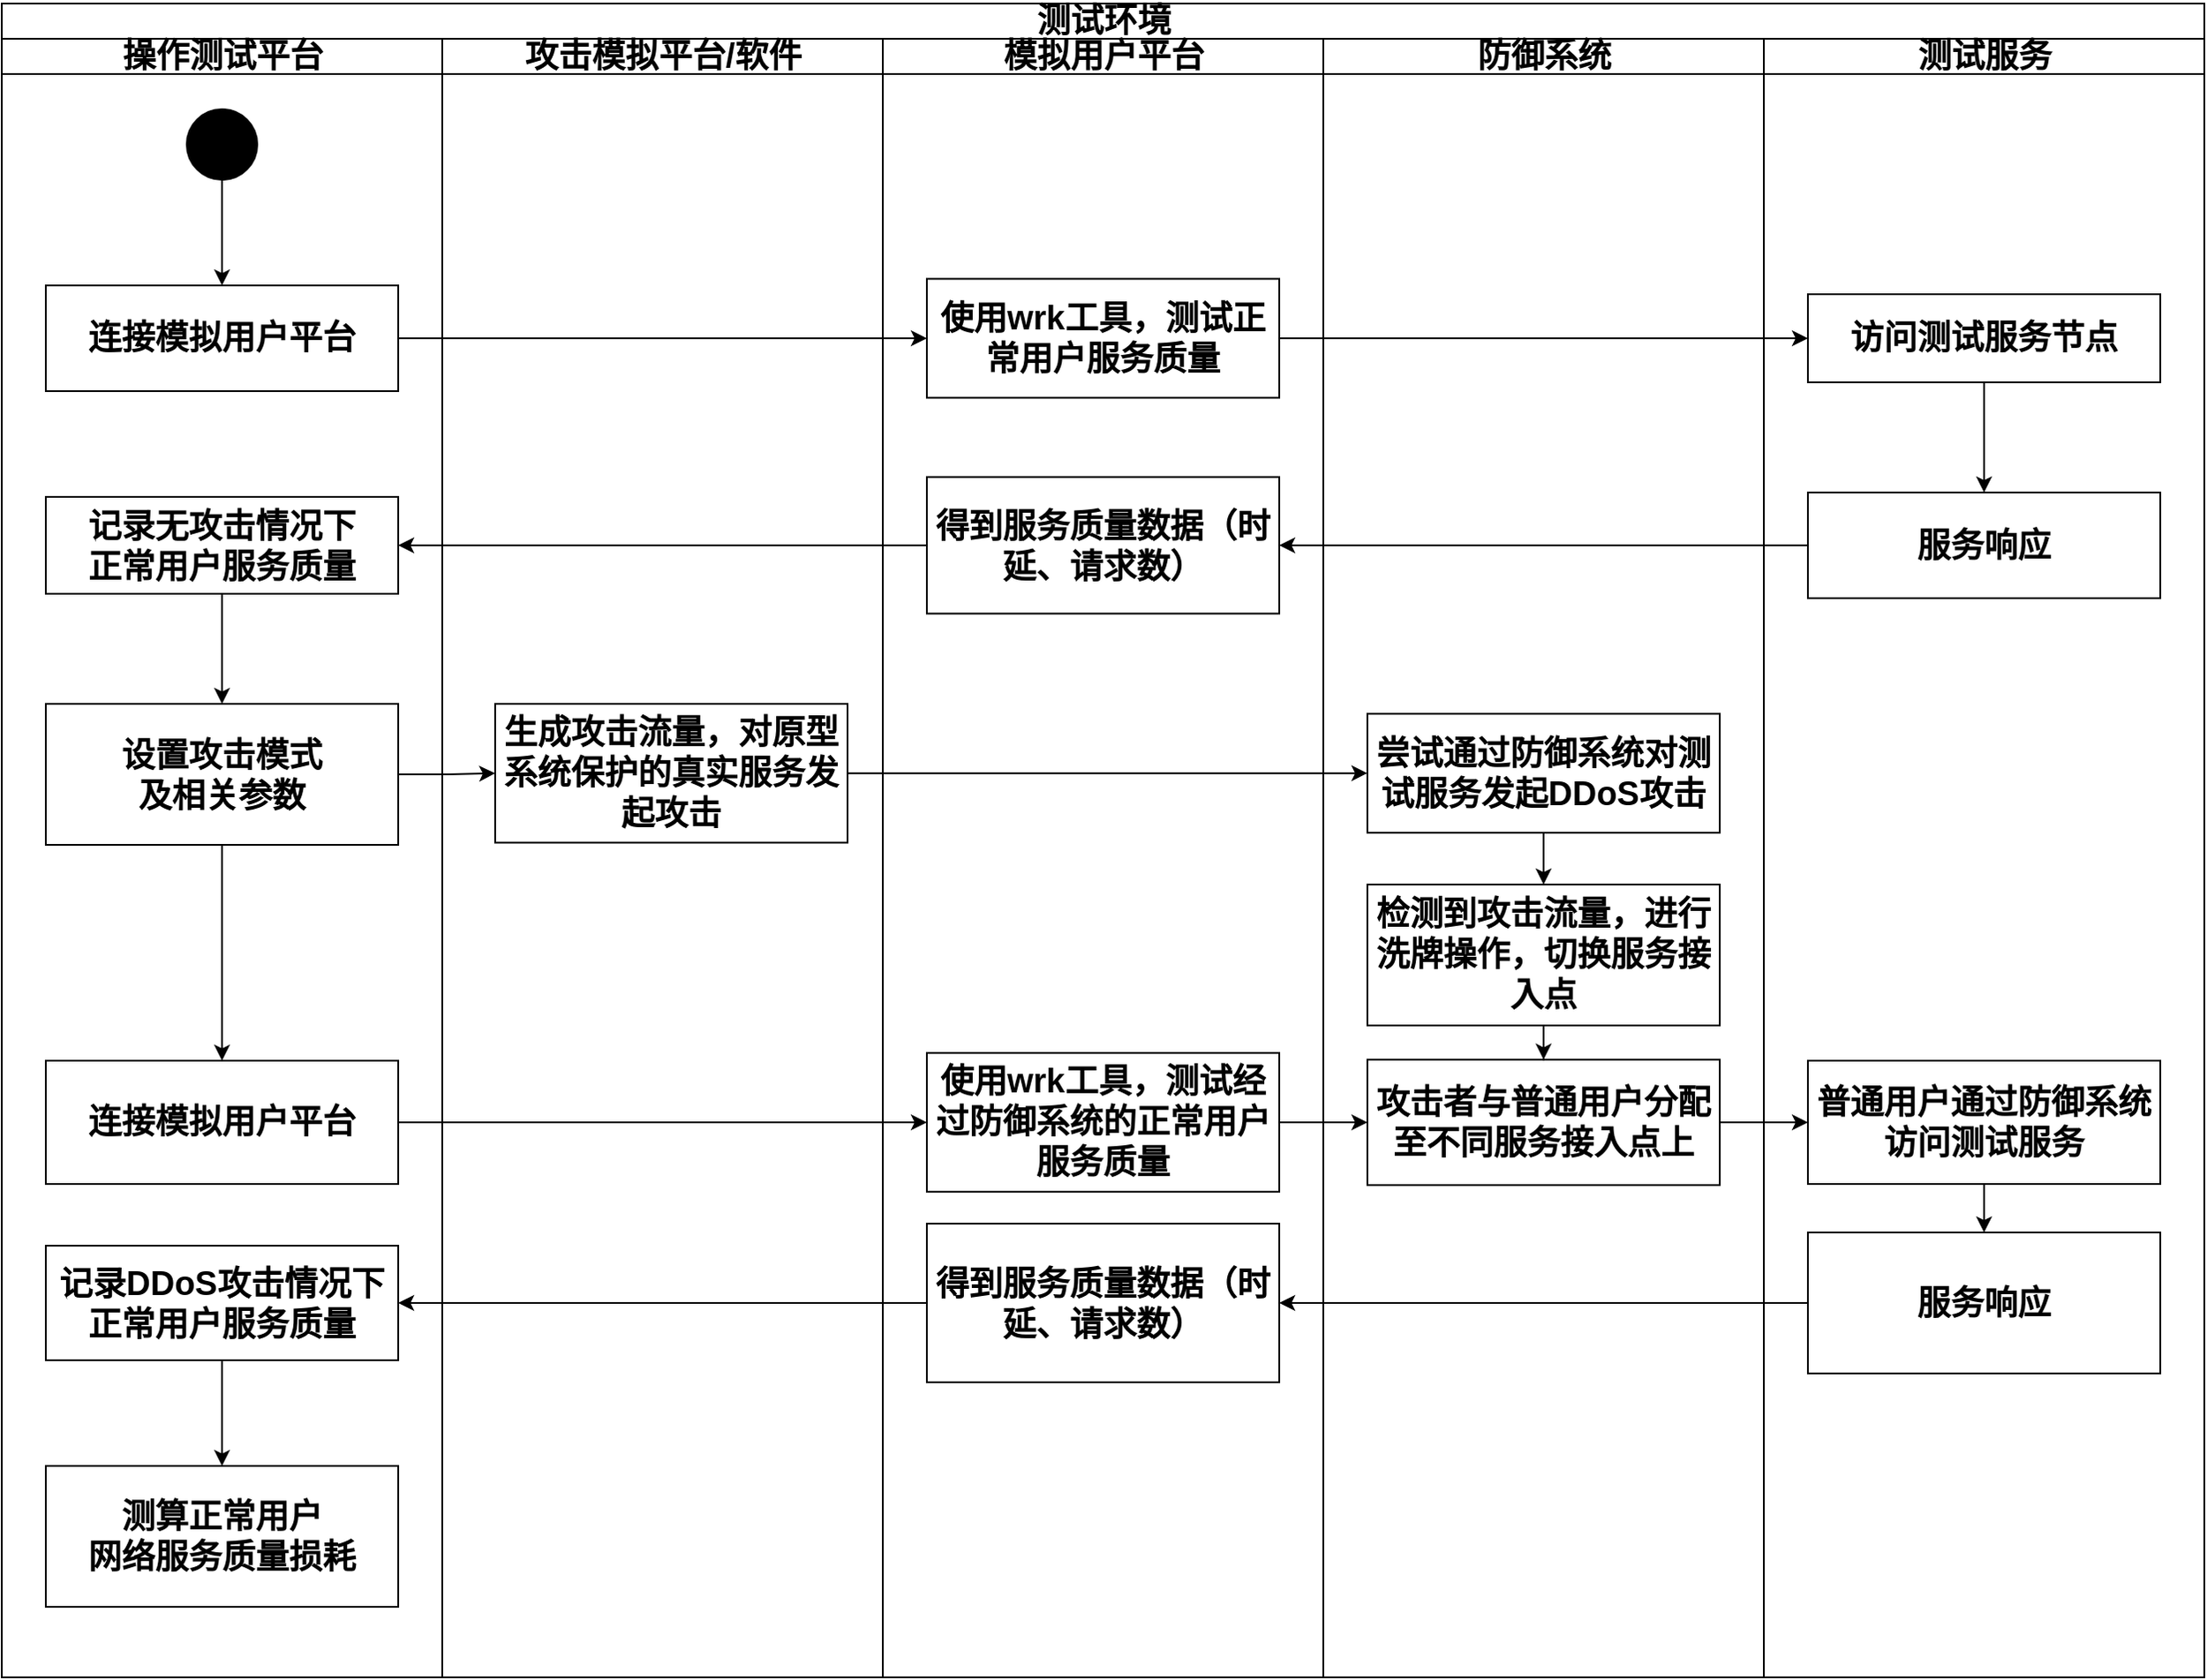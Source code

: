 <mxfile version="26.2.15">
  <diagram name="Page-1" id="0783ab3e-0a74-02c8-0abd-f7b4e66b4bec">
    <mxGraphModel dx="2268" dy="1886" grid="1" gridSize="10" guides="1" tooltips="1" connect="1" arrows="1" fold="1" page="1" pageScale="1" pageWidth="850" pageHeight="1100" background="none" math="0" shadow="0">
      <root>
        <mxCell id="0" />
        <mxCell id="1" parent="0" />
        <mxCell id="1c1d494c118603dd-1" value="&lt;font style=&quot;font-size: 19px;&quot;&gt;测试环境&lt;/font&gt;" style="swimlane;html=1;childLayout=stackLayout;startSize=20;rounded=0;shadow=0;comic=0;labelBackgroundColor=none;strokeWidth=1;fontFamily=Verdana;fontSize=19;align=center;fontStyle=1" parent="1" vertex="1">
          <mxGeometry x="-635" y="-10" width="1250" height="950" as="geometry" />
        </mxCell>
        <mxCell id="1c1d494c118603dd-2" value="&lt;font style=&quot;font-size: 19px;&quot;&gt;操作测试平台&lt;/font&gt;" style="swimlane;html=1;startSize=20;fontSize=14;fontStyle=1" parent="1c1d494c118603dd-1" vertex="1">
          <mxGeometry y="20" width="250" height="930" as="geometry">
            <mxRectangle y="20" width="40" height="970" as="alternateBounds" />
          </mxGeometry>
        </mxCell>
        <mxCell id="c8bBNgQ8aryZoF3C_Iw8-72" style="edgeStyle=orthogonalEdgeStyle;rounded=0;orthogonalLoop=1;jettySize=auto;html=1;entryX=0.5;entryY=0;entryDx=0;entryDy=0;fontSize=14;fontStyle=1" parent="1c1d494c118603dd-2" source="60571a20871a0731-4" target="c8bBNgQ8aryZoF3C_Iw8-36" edge="1">
          <mxGeometry relative="1" as="geometry" />
        </mxCell>
        <mxCell id="60571a20871a0731-4" value="" style="ellipse;whiteSpace=wrap;html=1;rounded=0;shadow=0;comic=0;labelBackgroundColor=none;strokeWidth=1;fillColor=#000000;fontFamily=Verdana;fontSize=14;align=center;fontStyle=1" parent="1c1d494c118603dd-2" vertex="1">
          <mxGeometry x="105" y="40" width="40" height="40" as="geometry" />
        </mxCell>
        <mxCell id="c8bBNgQ8aryZoF3C_Iw8-36" value="连接模拟用户平台" style="html=1;whiteSpace=wrap;fontSize=19;fontStyle=1" parent="1c1d494c118603dd-2" vertex="1">
          <mxGeometry x="25" y="140" width="200" height="60" as="geometry" />
        </mxCell>
        <mxCell id="uV9IjcAgHgPdETeR11ij-34" style="edgeStyle=orthogonalEdgeStyle;rounded=0;orthogonalLoop=1;jettySize=auto;html=1;entryX=0.5;entryY=0;entryDx=0;entryDy=0;fontSize=19;" parent="1c1d494c118603dd-2" source="c8bBNgQ8aryZoF3C_Iw8-46" target="c8bBNgQ8aryZoF3C_Iw8-48" edge="1">
          <mxGeometry relative="1" as="geometry" />
        </mxCell>
        <mxCell id="c8bBNgQ8aryZoF3C_Iw8-46" value="记录无攻击情况下&lt;div style=&quot;font-size: 19px;&quot;&gt;正常用户服务质量&lt;/div&gt;" style="html=1;whiteSpace=wrap;fontSize=19;fontStyle=1" parent="1c1d494c118603dd-2" vertex="1">
          <mxGeometry x="25" y="260" width="200" height="55" as="geometry" />
        </mxCell>
        <mxCell id="c8bBNgQ8aryZoF3C_Iw8-48" value="设置攻击模式&lt;div&gt;及相关参数&lt;/div&gt;" style="html=1;whiteSpace=wrap;fontSize=19;fontStyle=1" parent="1c1d494c118603dd-2" vertex="1">
          <mxGeometry x="25" y="377.5" width="200" height="80" as="geometry" />
        </mxCell>
        <mxCell id="c8bBNgQ8aryZoF3C_Iw8-71" value="测算正常用户&lt;div style=&quot;font-size: 19px;&quot;&gt;网络服务质量损耗&lt;/div&gt;" style="html=1;whiteSpace=wrap;fontSize=19;fontStyle=1" parent="1c1d494c118603dd-2" vertex="1">
          <mxGeometry x="25" y="810" width="200" height="80" as="geometry" />
        </mxCell>
        <mxCell id="uV9IjcAgHgPdETeR11ij-24" style="edgeStyle=orthogonalEdgeStyle;rounded=0;orthogonalLoop=1;jettySize=auto;html=1;entryX=0.5;entryY=0;entryDx=0;entryDy=0;fontSize=19;fontStyle=1" parent="1c1d494c118603dd-2" source="c8bBNgQ8aryZoF3C_Iw8-68" target="c8bBNgQ8aryZoF3C_Iw8-71" edge="1">
          <mxGeometry relative="1" as="geometry">
            <mxPoint x="105" y="970" as="targetPoint" />
          </mxGeometry>
        </mxCell>
        <mxCell id="c8bBNgQ8aryZoF3C_Iw8-68" value="记录DDoS攻击情况下正常&lt;span style=&quot;background-color: initial; font-size: 19px;&quot;&gt;用户服务质量&lt;/span&gt;" style="html=1;whiteSpace=wrap;fontSize=19;fontStyle=1" parent="1c1d494c118603dd-2" vertex="1">
          <mxGeometry x="25" y="685" width="200" height="65" as="geometry" />
        </mxCell>
        <mxCell id="c8bBNgQ8aryZoF3C_Iw8-51" value="连接模拟用户平台" style="html=1;whiteSpace=wrap;fontSize=19;fontStyle=1" parent="1c1d494c118603dd-2" vertex="1">
          <mxGeometry x="25" y="580" width="200" height="70" as="geometry" />
        </mxCell>
        <mxCell id="uV9IjcAgHgPdETeR11ij-14" style="edgeStyle=orthogonalEdgeStyle;rounded=0;orthogonalLoop=1;jettySize=auto;html=1;entryX=0.5;entryY=0;entryDx=0;entryDy=0;fontSize=19;fontStyle=1" parent="1c1d494c118603dd-2" source="c8bBNgQ8aryZoF3C_Iw8-48" target="c8bBNgQ8aryZoF3C_Iw8-51" edge="1">
          <mxGeometry relative="1" as="geometry">
            <mxPoint x="100" y="470" as="targetPoint" />
          </mxGeometry>
        </mxCell>
        <mxCell id="1c1d494c118603dd-3" value="&lt;font style=&quot;font-size: 19px;&quot;&gt;攻击模拟平台/软件&lt;/font&gt;" style="swimlane;html=1;startSize=20;fontSize=14;fontStyle=1" parent="1c1d494c118603dd-1" vertex="1">
          <mxGeometry x="250" y="20" width="250" height="930" as="geometry" />
        </mxCell>
        <mxCell id="c8bBNgQ8aryZoF3C_Iw8-53" value="生成攻击流量，对原型系统保护的真实服务发起攻击" style="html=1;whiteSpace=wrap;fontSize=19;fontStyle=1" parent="1c1d494c118603dd-3" vertex="1">
          <mxGeometry x="30" y="377.5" width="200" height="78.75" as="geometry" />
        </mxCell>
        <mxCell id="1c1d494c118603dd-4" value="&lt;font style=&quot;font-size: 19px;&quot;&gt;模拟用户平台&lt;/font&gt;" style="swimlane;html=1;startSize=20;fontSize=14;fontStyle=1" parent="1c1d494c118603dd-1" vertex="1">
          <mxGeometry x="500" y="20" width="250" height="930" as="geometry" />
        </mxCell>
        <mxCell id="c8bBNgQ8aryZoF3C_Iw8-38" value="使用wrk工具，测试正常用户服务质量" style="html=1;whiteSpace=wrap;fontSize=19;fontStyle=1" parent="1c1d494c118603dd-4" vertex="1">
          <mxGeometry x="25" y="136.25" width="200" height="67.5" as="geometry" />
        </mxCell>
        <mxCell id="c8bBNgQ8aryZoF3C_Iw8-44" value="得到服务质量数据（时延、请求数）" style="html=1;whiteSpace=wrap;fontSize=19;fontStyle=1" parent="1c1d494c118603dd-4" vertex="1">
          <mxGeometry x="25" y="248.75" width="200" height="77.5" as="geometry" />
        </mxCell>
        <mxCell id="c8bBNgQ8aryZoF3C_Iw8-66" value="得到服务质量数据（时延、请求数）" style="html=1;whiteSpace=wrap;fontSize=19;fontStyle=1" parent="1c1d494c118603dd-4" vertex="1">
          <mxGeometry x="25" y="672.5" width="200" height="90" as="geometry" />
        </mxCell>
        <mxCell id="c8bBNgQ8aryZoF3C_Iw8-56" value="使用wrk工具，测试经过防御系统的正常用户服务质量" style="html=1;whiteSpace=wrap;fontSize=19;fontStyle=1" parent="1c1d494c118603dd-4" vertex="1">
          <mxGeometry x="25" y="575.63" width="200" height="78.75" as="geometry" />
        </mxCell>
        <mxCell id="c8bBNgQ8aryZoF3C_Iw8-6" value="&lt;span style=&quot;font-size: 19px; background-color: initial;&quot;&gt;防御系统&lt;/span&gt;" style="swimlane;html=1;startSize=20;fontSize=14;fontStyle=1" parent="1c1d494c118603dd-1" vertex="1">
          <mxGeometry x="750" y="20" width="250" height="930" as="geometry" />
        </mxCell>
        <mxCell id="uV9IjcAgHgPdETeR11ij-12" style="edgeStyle=orthogonalEdgeStyle;rounded=0;orthogonalLoop=1;jettySize=auto;html=1;entryX=0.5;entryY=0;entryDx=0;entryDy=0;fontSize=19;fontStyle=1" parent="c8bBNgQ8aryZoF3C_Iw8-6" source="c8bBNgQ8aryZoF3C_Iw8-59" target="uV9IjcAgHgPdETeR11ij-13" edge="1">
          <mxGeometry relative="1" as="geometry">
            <mxPoint x="115" y="480" as="targetPoint" />
          </mxGeometry>
        </mxCell>
        <mxCell id="c8bBNgQ8aryZoF3C_Iw8-59" value="尝试通过防御系统对测试服务发起DDoS攻击" style="html=1;whiteSpace=wrap;fontSize=19;fontStyle=1" parent="c8bBNgQ8aryZoF3C_Iw8-6" vertex="1">
          <mxGeometry x="25" y="383.13" width="200" height="67.5" as="geometry" />
        </mxCell>
        <mxCell id="c8bBNgQ8aryZoF3C_Iw8-61" value="攻击者与普通用户分配至不同服务接入点上" style="html=1;whiteSpace=wrap;fontSize=19;fontStyle=1" parent="c8bBNgQ8aryZoF3C_Iw8-6" vertex="1">
          <mxGeometry x="25" y="579.39" width="200" height="71.24" as="geometry" />
        </mxCell>
        <mxCell id="uV9IjcAgHgPdETeR11ij-20" style="edgeStyle=orthogonalEdgeStyle;rounded=0;orthogonalLoop=1;jettySize=auto;html=1;entryX=0.5;entryY=0;entryDx=0;entryDy=0;fontSize=19;fontStyle=1" parent="c8bBNgQ8aryZoF3C_Iw8-6" source="uV9IjcAgHgPdETeR11ij-13" target="c8bBNgQ8aryZoF3C_Iw8-61" edge="1">
          <mxGeometry relative="1" as="geometry">
            <mxPoint x="115" y="570" as="targetPoint" />
          </mxGeometry>
        </mxCell>
        <mxCell id="uV9IjcAgHgPdETeR11ij-13" value="检测到攻击流量，进行洗牌操作，切换服务接入点" style="rounded=0;whiteSpace=wrap;html=1;fontSize=19;fontStyle=1" parent="c8bBNgQ8aryZoF3C_Iw8-6" vertex="1">
          <mxGeometry x="25" y="480" width="200" height="80" as="geometry" />
        </mxCell>
        <mxCell id="c8bBNgQ8aryZoF3C_Iw8-39" style="edgeStyle=orthogonalEdgeStyle;rounded=0;orthogonalLoop=1;jettySize=auto;html=1;entryX=0;entryY=0.5;entryDx=0;entryDy=0;fontSize=19;fontStyle=1" parent="1c1d494c118603dd-1" source="c8bBNgQ8aryZoF3C_Iw8-38" target="c8bBNgQ8aryZoF3C_Iw8-40" edge="1">
          <mxGeometry relative="1" as="geometry">
            <mxPoint x="810" y="185" as="targetPoint" />
          </mxGeometry>
        </mxCell>
        <mxCell id="uV9IjcAgHgPdETeR11ij-4" style="edgeStyle=orthogonalEdgeStyle;rounded=0;orthogonalLoop=1;jettySize=auto;html=1;entryX=1;entryY=0.5;entryDx=0;entryDy=0;fontSize=19;fontStyle=1" parent="1c1d494c118603dd-1" source="uV9IjcAgHgPdETeR11ij-5" target="c8bBNgQ8aryZoF3C_Iw8-44" edge="1">
          <mxGeometry relative="1" as="geometry">
            <mxPoint x="920" y="295" as="targetPoint" />
          </mxGeometry>
        </mxCell>
        <mxCell id="uV9IjcAgHgPdETeR11ij-22" style="edgeStyle=orthogonalEdgeStyle;rounded=0;orthogonalLoop=1;jettySize=auto;html=1;entryX=1;entryY=0.5;entryDx=0;entryDy=0;fontSize=19;fontStyle=1" parent="1c1d494c118603dd-1" source="uV9IjcAgHgPdETeR11ij-10" target="c8bBNgQ8aryZoF3C_Iw8-66" edge="1">
          <mxGeometry relative="1" as="geometry" />
        </mxCell>
        <mxCell id="uV9IjcAgHgPdETeR11ij-23" style="edgeStyle=orthogonalEdgeStyle;rounded=0;orthogonalLoop=1;jettySize=auto;html=1;entryX=1;entryY=0.5;entryDx=0;entryDy=0;fontSize=19;fontStyle=1" parent="1c1d494c118603dd-1" source="c8bBNgQ8aryZoF3C_Iw8-66" target="c8bBNgQ8aryZoF3C_Iw8-68" edge="1">
          <mxGeometry relative="1" as="geometry" />
        </mxCell>
        <mxCell id="uV9IjcAgHgPdETeR11ij-31" style="edgeStyle=orthogonalEdgeStyle;rounded=0;orthogonalLoop=1;jettySize=auto;html=1;entryX=1;entryY=0.5;entryDx=0;entryDy=0;fontSize=19;fontStyle=1" parent="1c1d494c118603dd-1" source="c8bBNgQ8aryZoF3C_Iw8-44" target="c8bBNgQ8aryZoF3C_Iw8-46" edge="1">
          <mxGeometry relative="1" as="geometry" />
        </mxCell>
        <mxCell id="uV9IjcAgHgPdETeR11ij-32" style="edgeStyle=orthogonalEdgeStyle;rounded=0;orthogonalLoop=1;jettySize=auto;html=1;entryX=0;entryY=0.5;entryDx=0;entryDy=0;fontSize=19;fontStyle=1" parent="1c1d494c118603dd-1" source="c8bBNgQ8aryZoF3C_Iw8-36" target="c8bBNgQ8aryZoF3C_Iw8-38" edge="1">
          <mxGeometry relative="1" as="geometry" />
        </mxCell>
        <mxCell id="uV9IjcAgHgPdETeR11ij-33" style="edgeStyle=orthogonalEdgeStyle;rounded=0;orthogonalLoop=1;jettySize=auto;html=1;fontSize=19;" parent="1c1d494c118603dd-1" source="c8bBNgQ8aryZoF3C_Iw8-53" target="c8bBNgQ8aryZoF3C_Iw8-59" edge="1">
          <mxGeometry relative="1" as="geometry" />
        </mxCell>
        <mxCell id="uV9IjcAgHgPdETeR11ij-35" style="edgeStyle=orthogonalEdgeStyle;rounded=0;orthogonalLoop=1;jettySize=auto;html=1;entryX=0;entryY=0.5;entryDx=0;entryDy=0;fontSize=19;" parent="1c1d494c118603dd-1" source="c8bBNgQ8aryZoF3C_Iw8-48" target="c8bBNgQ8aryZoF3C_Iw8-53" edge="1">
          <mxGeometry relative="1" as="geometry" />
        </mxCell>
        <mxCell id="uV9IjcAgHgPdETeR11ij-37" style="edgeStyle=orthogonalEdgeStyle;rounded=0;orthogonalLoop=1;jettySize=auto;html=1;entryX=0;entryY=0.5;entryDx=0;entryDy=0;fontSize=19;" parent="1c1d494c118603dd-1" source="c8bBNgQ8aryZoF3C_Iw8-61" target="uV9IjcAgHgPdETeR11ij-7" edge="1">
          <mxGeometry relative="1" as="geometry" />
        </mxCell>
        <mxCell id="uV9IjcAgHgPdETeR11ij-39" style="edgeStyle=orthogonalEdgeStyle;rounded=0;orthogonalLoop=1;jettySize=auto;html=1;fontSize=19;" parent="1c1d494c118603dd-1" source="c8bBNgQ8aryZoF3C_Iw8-56" target="c8bBNgQ8aryZoF3C_Iw8-61" edge="1">
          <mxGeometry relative="1" as="geometry" />
        </mxCell>
        <mxCell id="uV9IjcAgHgPdETeR11ij-17" style="edgeStyle=orthogonalEdgeStyle;rounded=0;orthogonalLoop=1;jettySize=auto;html=1;entryX=0;entryY=0.5;entryDx=0;entryDy=0;fontSize=19;fontStyle=1" parent="1c1d494c118603dd-1" source="c8bBNgQ8aryZoF3C_Iw8-51" target="c8bBNgQ8aryZoF3C_Iw8-56" edge="1">
          <mxGeometry relative="1" as="geometry" />
        </mxCell>
        <mxCell id="uV9IjcAgHgPdETeR11ij-1" value="&lt;span style=&quot;background-color: initial;&quot;&gt;&lt;font style=&quot;font-size: 19px;&quot;&gt;测试服务&lt;/font&gt;&lt;/span&gt;" style="swimlane;html=1;startSize=20;fontSize=14;fontStyle=1" parent="1c1d494c118603dd-1" vertex="1">
          <mxGeometry x="1000" y="20" width="250" height="930" as="geometry">
            <mxRectangle x="1000" y="20" width="70" height="930" as="alternateBounds" />
          </mxGeometry>
        </mxCell>
        <mxCell id="uV9IjcAgHgPdETeR11ij-5" value="服务响应" style="html=1;whiteSpace=wrap;fontSize=19;fontStyle=1" parent="uV9IjcAgHgPdETeR11ij-1" vertex="1">
          <mxGeometry x="25" y="257.5" width="200" height="60" as="geometry" />
        </mxCell>
        <mxCell id="uV9IjcAgHgPdETeR11ij-29" style="edgeStyle=orthogonalEdgeStyle;rounded=0;orthogonalLoop=1;jettySize=auto;html=1;entryX=0.5;entryY=0;entryDx=0;entryDy=0;fontSize=19;fontStyle=1" parent="uV9IjcAgHgPdETeR11ij-1" source="uV9IjcAgHgPdETeR11ij-7" target="uV9IjcAgHgPdETeR11ij-10" edge="1">
          <mxGeometry relative="1" as="geometry" />
        </mxCell>
        <mxCell id="uV9IjcAgHgPdETeR11ij-7" value="普通用户通过防御系统访问测试服务" style="html=1;whiteSpace=wrap;fontSize=19;fontStyle=1" parent="uV9IjcAgHgPdETeR11ij-1" vertex="1">
          <mxGeometry x="25" y="580" width="200" height="70" as="geometry" />
        </mxCell>
        <mxCell id="uV9IjcAgHgPdETeR11ij-26" style="edgeStyle=orthogonalEdgeStyle;rounded=0;orthogonalLoop=1;jettySize=auto;html=1;fontSize=19;fontStyle=1" parent="uV9IjcAgHgPdETeR11ij-1" source="c8bBNgQ8aryZoF3C_Iw8-40" target="uV9IjcAgHgPdETeR11ij-5" edge="1">
          <mxGeometry relative="1" as="geometry" />
        </mxCell>
        <mxCell id="c8bBNgQ8aryZoF3C_Iw8-40" value="访问测试服务节点" style="html=1;whiteSpace=wrap;fontSize=19;fontStyle=1" parent="uV9IjcAgHgPdETeR11ij-1" vertex="1">
          <mxGeometry x="25" y="145" width="200" height="50" as="geometry" />
        </mxCell>
        <mxCell id="uV9IjcAgHgPdETeR11ij-10" value="服务响应" style="html=1;whiteSpace=wrap;fontSize=19;fontStyle=1" parent="uV9IjcAgHgPdETeR11ij-1" vertex="1">
          <mxGeometry x="25" y="677.5" width="200" height="80" as="geometry" />
        </mxCell>
      </root>
    </mxGraphModel>
  </diagram>
</mxfile>
